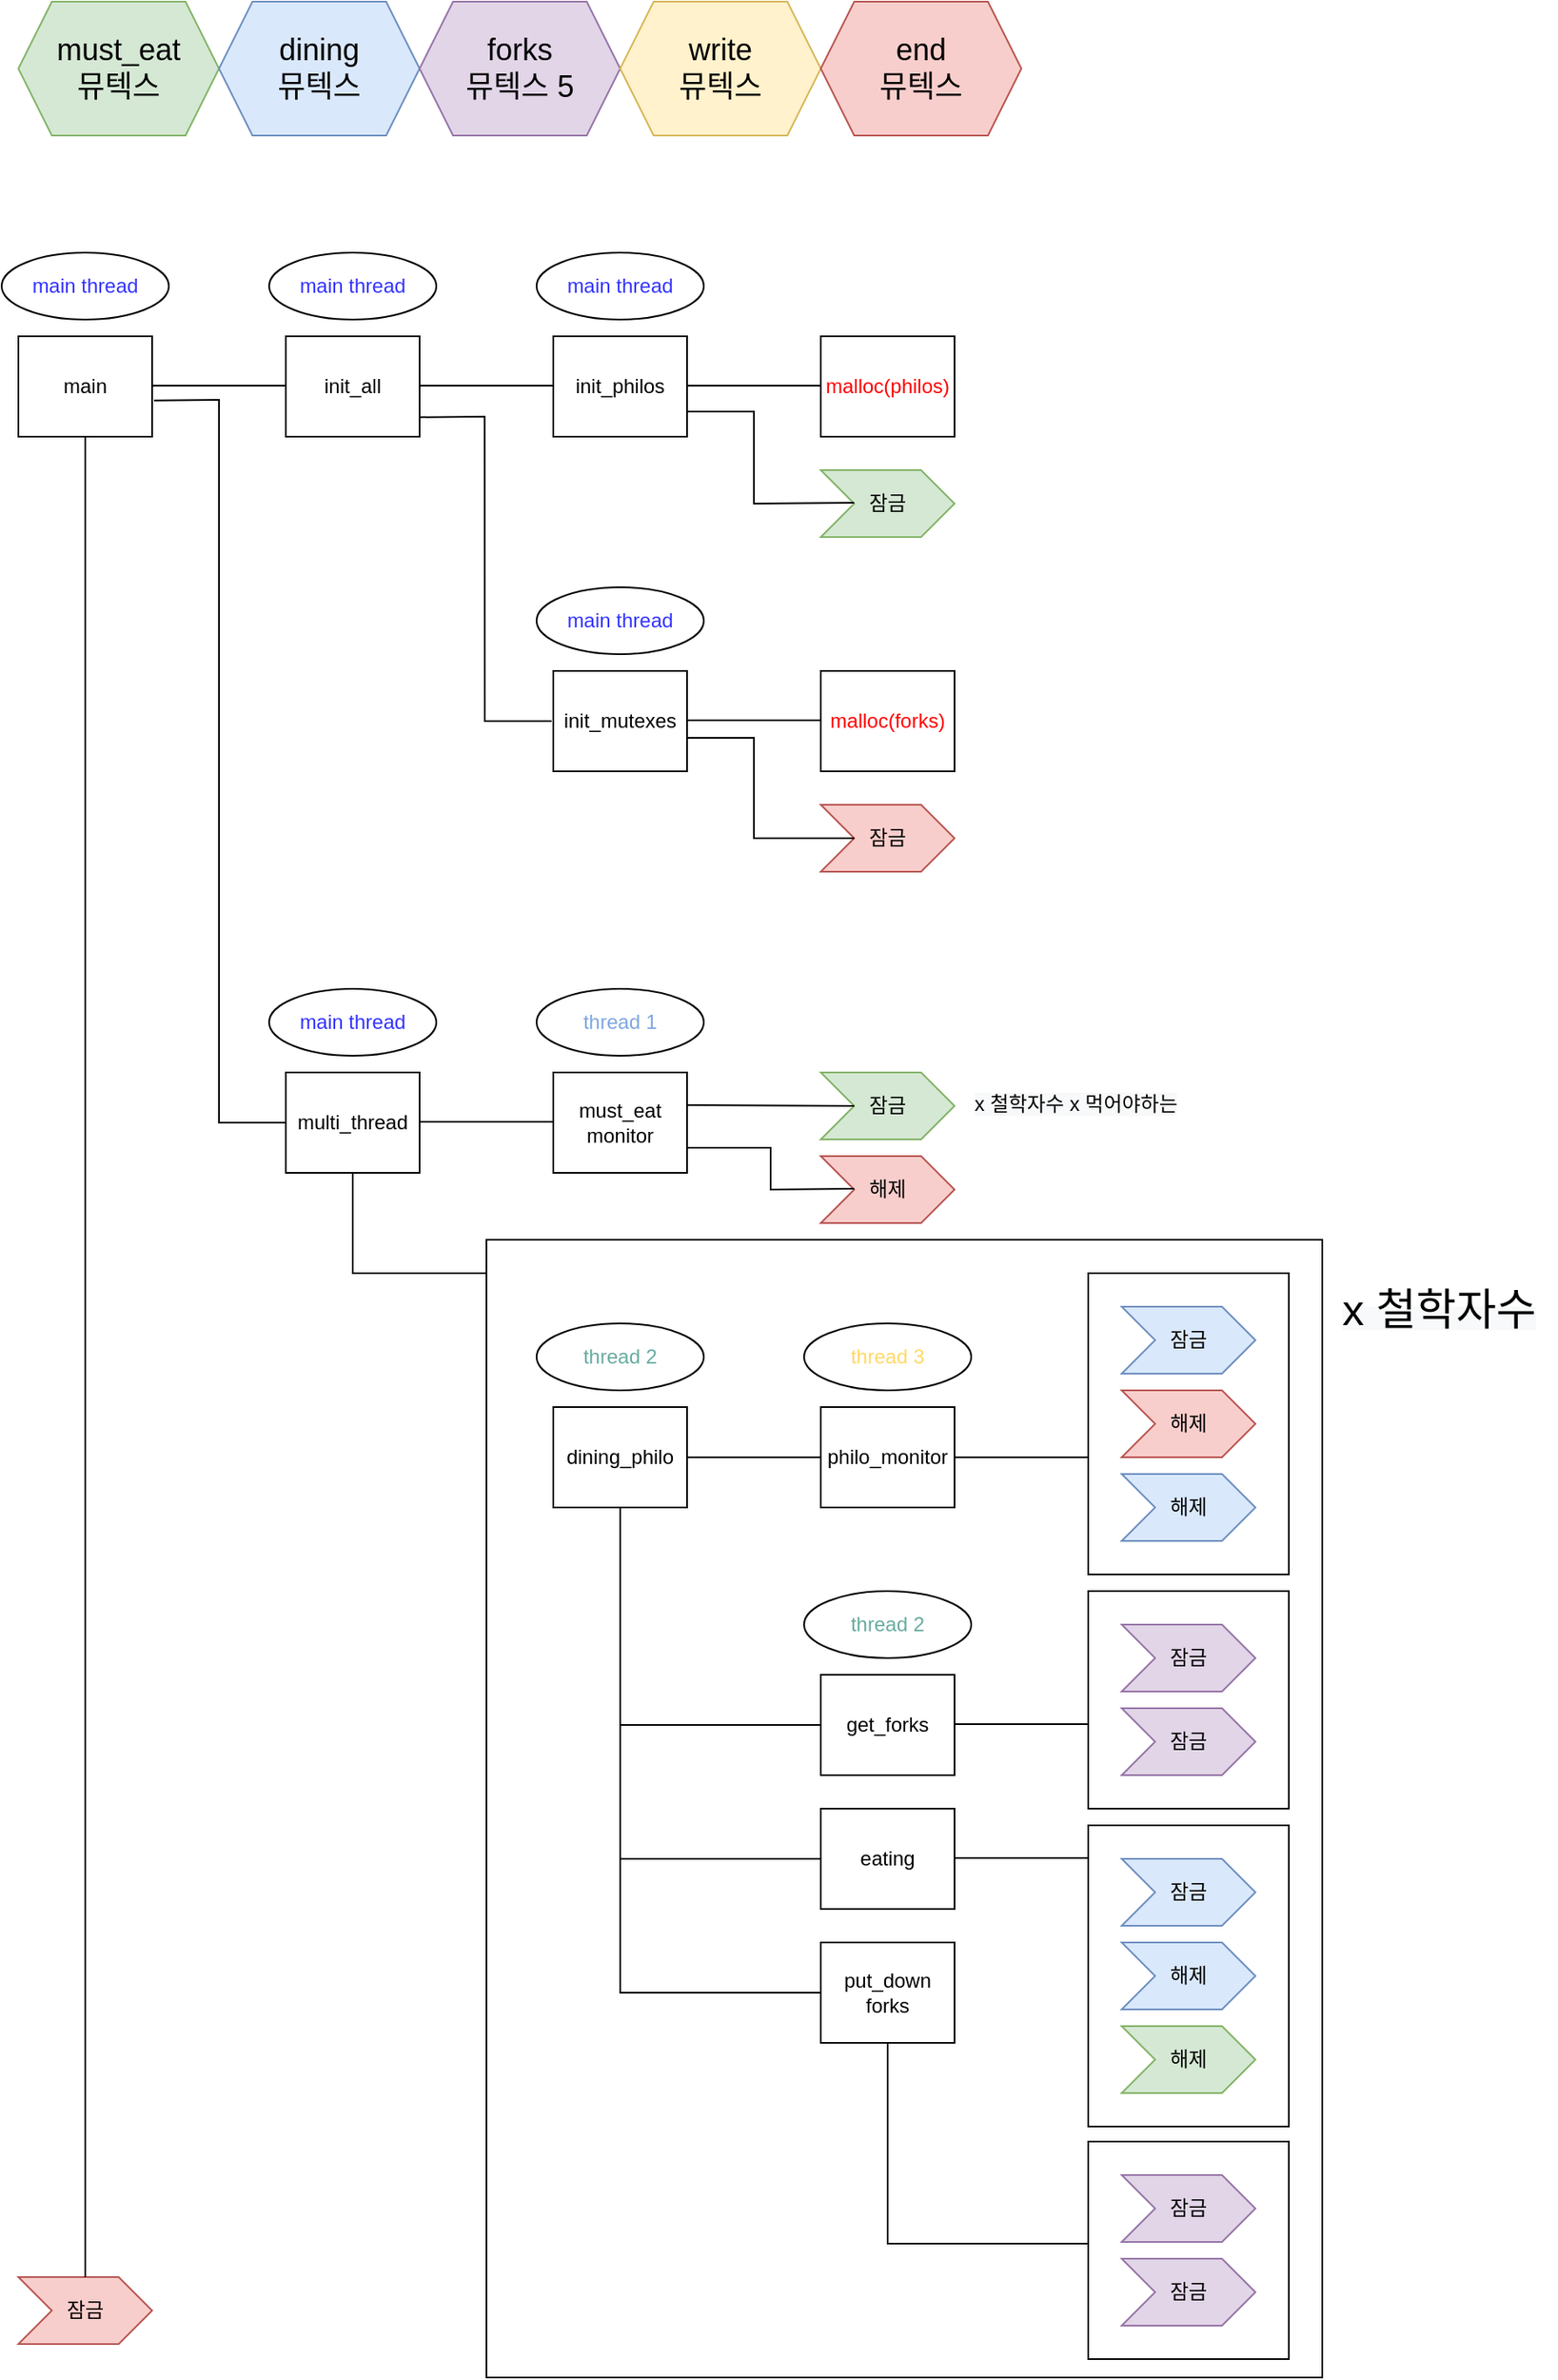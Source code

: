 <mxfile version="15.9.6" type="github">
  <diagram id="h_QSoF91X_vydStyci-p" name="Page-1">
    <mxGraphModel dx="1639" dy="1901" grid="1" gridSize="10" guides="1" tooltips="1" connect="1" arrows="1" fold="1" page="1" pageScale="1" pageWidth="827" pageHeight="1169" math="0" shadow="0">
      <root>
        <mxCell id="0" />
        <mxCell id="1" parent="0" />
        <mxCell id="Q4rYyooRw7urS4sZpZTU-62" value="" style="rounded=0;whiteSpace=wrap;html=1;fontSize=12;fontColor=#000000;" vertex="1" parent="1">
          <mxGeometry x="360" y="660" width="500" height="680" as="geometry" />
        </mxCell>
        <mxCell id="Q4rYyooRw7urS4sZpZTU-45" value="" style="rounded=0;whiteSpace=wrap;html=1;fontSize=18;fontColor=#FFD966;" vertex="1" parent="1">
          <mxGeometry x="720" y="870" width="120" height="130" as="geometry" />
        </mxCell>
        <mxCell id="Q4rYyooRw7urS4sZpZTU-1" value="main" style="rounded=0;whiteSpace=wrap;html=1;" vertex="1" parent="1">
          <mxGeometry x="80" y="120" width="80" height="60" as="geometry" />
        </mxCell>
        <mxCell id="Q4rYyooRw7urS4sZpZTU-2" value="&lt;font style=&quot;font-size: 18px&quot;&gt;must_eat&lt;br&gt;뮤텍스&lt;/font&gt;" style="shape=hexagon;perimeter=hexagonPerimeter2;whiteSpace=wrap;html=1;fixedSize=1;fillColor=#d5e8d4;strokeColor=#82b366;" vertex="1" parent="1">
          <mxGeometry x="80" y="-80" width="120" height="80" as="geometry" />
        </mxCell>
        <mxCell id="Q4rYyooRw7urS4sZpZTU-3" value="&lt;font color=&quot;#3333ff&quot;&gt;main thread&lt;/font&gt;" style="ellipse;whiteSpace=wrap;html=1;" vertex="1" parent="1">
          <mxGeometry x="70" y="70" width="100" height="40" as="geometry" />
        </mxCell>
        <mxCell id="Q4rYyooRw7urS4sZpZTU-4" value="init_all" style="rounded=0;whiteSpace=wrap;html=1;" vertex="1" parent="1">
          <mxGeometry x="240" y="120" width="80" height="60" as="geometry" />
        </mxCell>
        <mxCell id="Q4rYyooRw7urS4sZpZTU-5" value="init_philos" style="rounded=0;whiteSpace=wrap;html=1;" vertex="1" parent="1">
          <mxGeometry x="400" y="120" width="80" height="60" as="geometry" />
        </mxCell>
        <mxCell id="Q4rYyooRw7urS4sZpZTU-6" value="init_mutexes" style="rounded=0;whiteSpace=wrap;html=1;" vertex="1" parent="1">
          <mxGeometry x="400" y="320" width="80" height="60" as="geometry" />
        </mxCell>
        <mxCell id="Q4rYyooRw7urS4sZpZTU-7" value="multi_thread" style="rounded=0;whiteSpace=wrap;html=1;" vertex="1" parent="1">
          <mxGeometry x="240" y="560" width="80" height="60" as="geometry" />
        </mxCell>
        <mxCell id="Q4rYyooRw7urS4sZpZTU-9" value="잠금" style="shape=step;perimeter=stepPerimeter;whiteSpace=wrap;html=1;fixedSize=1;fillColor=#d5e8d4;strokeColor=#82b366;" vertex="1" parent="1">
          <mxGeometry x="560" y="200" width="80" height="40" as="geometry" />
        </mxCell>
        <mxCell id="Q4rYyooRw7urS4sZpZTU-11" value="&lt;font color=&quot;#3333ff&quot;&gt;main thread&lt;/font&gt;" style="ellipse;whiteSpace=wrap;html=1;" vertex="1" parent="1">
          <mxGeometry x="230" y="70" width="100" height="40" as="geometry" />
        </mxCell>
        <mxCell id="Q4rYyooRw7urS4sZpZTU-12" value="&lt;font color=&quot;#3333ff&quot;&gt;main thread&lt;/font&gt;" style="ellipse;whiteSpace=wrap;html=1;" vertex="1" parent="1">
          <mxGeometry x="230" y="510" width="100" height="40" as="geometry" />
        </mxCell>
        <mxCell id="Q4rYyooRw7urS4sZpZTU-13" value="&lt;font color=&quot;#ff0000&quot;&gt;malloc(philos)&lt;/font&gt;" style="rounded=0;whiteSpace=wrap;html=1;" vertex="1" parent="1">
          <mxGeometry x="560" y="120" width="80" height="60" as="geometry" />
        </mxCell>
        <mxCell id="Q4rYyooRw7urS4sZpZTU-14" value="&lt;font style=&quot;font-size: 18px&quot;&gt;dining&lt;br&gt;뮤텍스&lt;/font&gt;" style="shape=hexagon;perimeter=hexagonPerimeter2;whiteSpace=wrap;html=1;fixedSize=1;fillColor=#dae8fc;strokeColor=#6c8ebf;" vertex="1" parent="1">
          <mxGeometry x="200" y="-80" width="120" height="80" as="geometry" />
        </mxCell>
        <mxCell id="Q4rYyooRw7urS4sZpZTU-15" value="&lt;font style=&quot;font-size: 18px&quot;&gt;forks&lt;br&gt;뮤텍스 5&lt;/font&gt;" style="shape=hexagon;perimeter=hexagonPerimeter2;whiteSpace=wrap;html=1;fixedSize=1;fillColor=#e1d5e7;strokeColor=#9673a6;" vertex="1" parent="1">
          <mxGeometry x="320" y="-80" width="120" height="80" as="geometry" />
        </mxCell>
        <mxCell id="Q4rYyooRw7urS4sZpZTU-16" value="&lt;font style=&quot;font-size: 18px&quot;&gt;write&lt;br&gt;뮤텍스&lt;/font&gt;" style="shape=hexagon;perimeter=hexagonPerimeter2;whiteSpace=wrap;html=1;fixedSize=1;fillColor=#fff2cc;strokeColor=#d6b656;" vertex="1" parent="1">
          <mxGeometry x="440" y="-80" width="120" height="80" as="geometry" />
        </mxCell>
        <mxCell id="Q4rYyooRw7urS4sZpZTU-17" value="&lt;font style=&quot;font-size: 18px&quot;&gt;end&lt;br&gt;뮤텍스&lt;/font&gt;" style="shape=hexagon;perimeter=hexagonPerimeter2;whiteSpace=wrap;html=1;fixedSize=1;fillColor=#f8cecc;strokeColor=#b85450;" vertex="1" parent="1">
          <mxGeometry x="560" y="-80" width="120" height="80" as="geometry" />
        </mxCell>
        <mxCell id="Q4rYyooRw7urS4sZpZTU-18" value="&lt;font color=&quot;#3333ff&quot;&gt;main thread&lt;/font&gt;" style="ellipse;whiteSpace=wrap;html=1;" vertex="1" parent="1">
          <mxGeometry x="390" y="70" width="100" height="40" as="geometry" />
        </mxCell>
        <mxCell id="Q4rYyooRw7urS4sZpZTU-19" value="&lt;font color=&quot;#3333ff&quot;&gt;main thread&lt;/font&gt;" style="ellipse;whiteSpace=wrap;html=1;" vertex="1" parent="1">
          <mxGeometry x="390" y="270" width="100" height="40" as="geometry" />
        </mxCell>
        <mxCell id="Q4rYyooRw7urS4sZpZTU-20" value="&lt;font color=&quot;#ff0000&quot;&gt;malloc(forks)&lt;/font&gt;" style="rounded=0;whiteSpace=wrap;html=1;" vertex="1" parent="1">
          <mxGeometry x="560" y="320" width="80" height="60" as="geometry" />
        </mxCell>
        <mxCell id="Q4rYyooRw7urS4sZpZTU-21" value="잠금" style="shape=step;perimeter=stepPerimeter;whiteSpace=wrap;html=1;fixedSize=1;fillColor=#f8cecc;strokeColor=#b85450;" vertex="1" parent="1">
          <mxGeometry x="560" y="400" width="80" height="40" as="geometry" />
        </mxCell>
        <mxCell id="Q4rYyooRw7urS4sZpZTU-22" value="must_eat&lt;br&gt;monitor" style="rounded=0;whiteSpace=wrap;html=1;" vertex="1" parent="1">
          <mxGeometry x="400" y="560" width="80" height="60" as="geometry" />
        </mxCell>
        <mxCell id="Q4rYyooRw7urS4sZpZTU-23" value="&lt;font color=&quot;#7ea6e0&quot;&gt;thread 1&lt;/font&gt;" style="ellipse;whiteSpace=wrap;html=1;" vertex="1" parent="1">
          <mxGeometry x="390" y="510" width="100" height="40" as="geometry" />
        </mxCell>
        <mxCell id="Q4rYyooRw7urS4sZpZTU-25" value="잠금" style="shape=step;perimeter=stepPerimeter;whiteSpace=wrap;html=1;fixedSize=1;fillColor=#d5e8d4;strokeColor=#82b366;" vertex="1" parent="1">
          <mxGeometry x="560" y="560" width="80" height="40" as="geometry" />
        </mxCell>
        <mxCell id="Q4rYyooRw7urS4sZpZTU-26" value="해제" style="shape=step;perimeter=stepPerimeter;whiteSpace=wrap;html=1;fixedSize=1;fillColor=#f8cecc;strokeColor=#b85450;" vertex="1" parent="1">
          <mxGeometry x="560" y="610" width="80" height="40" as="geometry" />
        </mxCell>
        <mxCell id="Q4rYyooRw7urS4sZpZTU-27" value="dining_philo" style="rounded=0;whiteSpace=wrap;html=1;" vertex="1" parent="1">
          <mxGeometry x="400" y="760" width="80" height="60" as="geometry" />
        </mxCell>
        <mxCell id="Q4rYyooRw7urS4sZpZTU-28" value="&lt;font color=&quot;#67ab9f&quot;&gt;thread 2&lt;/font&gt;" style="ellipse;whiteSpace=wrap;html=1;" vertex="1" parent="1">
          <mxGeometry x="390" y="710" width="100" height="40" as="geometry" />
        </mxCell>
        <mxCell id="Q4rYyooRw7urS4sZpZTU-29" value="philo_monitor" style="rounded=0;whiteSpace=wrap;html=1;" vertex="1" parent="1">
          <mxGeometry x="560" y="760" width="80" height="60" as="geometry" />
        </mxCell>
        <mxCell id="Q4rYyooRw7urS4sZpZTU-30" value="&lt;font color=&quot;#ffd966&quot;&gt;thread 3&lt;/font&gt;" style="ellipse;whiteSpace=wrap;html=1;" vertex="1" parent="1">
          <mxGeometry x="550" y="710" width="100" height="40" as="geometry" />
        </mxCell>
        <mxCell id="Q4rYyooRw7urS4sZpZTU-31" value="get_forks" style="rounded=0;whiteSpace=wrap;html=1;" vertex="1" parent="1">
          <mxGeometry x="560" y="920" width="80" height="60" as="geometry" />
        </mxCell>
        <mxCell id="Q4rYyooRw7urS4sZpZTU-32" value="eating" style="rounded=0;whiteSpace=wrap;html=1;" vertex="1" parent="1">
          <mxGeometry x="560" y="1000" width="80" height="60" as="geometry" />
        </mxCell>
        <mxCell id="Q4rYyooRw7urS4sZpZTU-39" value="" style="rounded=0;whiteSpace=wrap;html=1;fontSize=18;fontColor=#FFD966;" vertex="1" parent="1">
          <mxGeometry x="720" y="680" width="120" height="180" as="geometry" />
        </mxCell>
        <mxCell id="Q4rYyooRw7urS4sZpZTU-34" value="잠금" style="shape=step;perimeter=stepPerimeter;whiteSpace=wrap;html=1;fixedSize=1;fillColor=#dae8fc;strokeColor=#6c8ebf;" vertex="1" parent="1">
          <mxGeometry x="740" y="700" width="80" height="40" as="geometry" />
        </mxCell>
        <mxCell id="Q4rYyooRw7urS4sZpZTU-35" value="해제" style="shape=step;perimeter=stepPerimeter;whiteSpace=wrap;html=1;fixedSize=1;fillColor=#f8cecc;strokeColor=#b85450;" vertex="1" parent="1">
          <mxGeometry x="740" y="750" width="80" height="40" as="geometry" />
        </mxCell>
        <mxCell id="Q4rYyooRw7urS4sZpZTU-36" value="해제" style="shape=step;perimeter=stepPerimeter;whiteSpace=wrap;html=1;fixedSize=1;fillColor=#dae8fc;strokeColor=#6c8ebf;" vertex="1" parent="1">
          <mxGeometry x="740" y="800" width="80" height="40" as="geometry" />
        </mxCell>
        <mxCell id="Q4rYyooRw7urS4sZpZTU-41" value="put_down&lt;br&gt;forks" style="rounded=0;whiteSpace=wrap;html=1;" vertex="1" parent="1">
          <mxGeometry x="560" y="1080" width="80" height="60" as="geometry" />
        </mxCell>
        <mxCell id="Q4rYyooRw7urS4sZpZTU-42" value="&lt;font color=&quot;#67ab9f&quot;&gt;thread 2&lt;/font&gt;" style="ellipse;whiteSpace=wrap;html=1;" vertex="1" parent="1">
          <mxGeometry x="550" y="870" width="100" height="40" as="geometry" />
        </mxCell>
        <mxCell id="Q4rYyooRw7urS4sZpZTU-43" value="잠금" style="shape=step;perimeter=stepPerimeter;whiteSpace=wrap;html=1;fixedSize=1;fillColor=#e1d5e7;strokeColor=#9673a6;" vertex="1" parent="1">
          <mxGeometry x="740" y="890" width="80" height="40" as="geometry" />
        </mxCell>
        <mxCell id="Q4rYyooRw7urS4sZpZTU-44" value="잠금" style="shape=step;perimeter=stepPerimeter;whiteSpace=wrap;html=1;fixedSize=1;fillColor=#e1d5e7;strokeColor=#9673a6;" vertex="1" parent="1">
          <mxGeometry x="740" y="940" width="80" height="40" as="geometry" />
        </mxCell>
        <mxCell id="Q4rYyooRw7urS4sZpZTU-47" value="" style="rounded=0;whiteSpace=wrap;html=1;fontSize=18;fontColor=#FFD966;" vertex="1" parent="1">
          <mxGeometry x="720" y="1010" width="120" height="180" as="geometry" />
        </mxCell>
        <mxCell id="Q4rYyooRw7urS4sZpZTU-48" value="잠금" style="shape=step;perimeter=stepPerimeter;whiteSpace=wrap;html=1;fixedSize=1;fillColor=#dae8fc;strokeColor=#6c8ebf;" vertex="1" parent="1">
          <mxGeometry x="740" y="1030" width="80" height="40" as="geometry" />
        </mxCell>
        <mxCell id="Q4rYyooRw7urS4sZpZTU-49" value="해제" style="shape=step;perimeter=stepPerimeter;whiteSpace=wrap;html=1;fixedSize=1;fillColor=#dae8fc;strokeColor=#6c8ebf;" vertex="1" parent="1">
          <mxGeometry x="740" y="1080" width="80" height="40" as="geometry" />
        </mxCell>
        <mxCell id="Q4rYyooRw7urS4sZpZTU-50" value="해제" style="shape=step;perimeter=stepPerimeter;whiteSpace=wrap;html=1;fixedSize=1;fillColor=#d5e8d4;strokeColor=#82b366;" vertex="1" parent="1">
          <mxGeometry x="740" y="1130" width="80" height="40" as="geometry" />
        </mxCell>
        <mxCell id="Q4rYyooRw7urS4sZpZTU-51" value="&lt;meta charset=&quot;utf-8&quot;&gt;&lt;span style=&quot;color: rgb(0, 0, 0); font-family: helvetica; font-size: 12px; font-style: normal; font-weight: 400; letter-spacing: normal; text-align: center; text-indent: 0px; text-transform: none; word-spacing: 0px; background-color: rgb(248, 249, 250); display: inline; float: none;&quot;&gt;x 철학자수 x 먹어야하는&lt;/span&gt;" style="text;whiteSpace=wrap;html=1;fontSize=12;fontColor=#000000;" vertex="1" parent="1">
          <mxGeometry x="650" y="565" width="140" height="30" as="geometry" />
        </mxCell>
        <mxCell id="Q4rYyooRw7urS4sZpZTU-52" value="" style="rounded=0;whiteSpace=wrap;html=1;fontSize=18;fontColor=#FFD966;" vertex="1" parent="1">
          <mxGeometry x="720" y="1199" width="120" height="130" as="geometry" />
        </mxCell>
        <mxCell id="Q4rYyooRw7urS4sZpZTU-53" value="잠금" style="shape=step;perimeter=stepPerimeter;whiteSpace=wrap;html=1;fixedSize=1;fillColor=#e1d5e7;strokeColor=#9673a6;" vertex="1" parent="1">
          <mxGeometry x="740" y="1219" width="80" height="40" as="geometry" />
        </mxCell>
        <mxCell id="Q4rYyooRw7urS4sZpZTU-54" value="잠금" style="shape=step;perimeter=stepPerimeter;whiteSpace=wrap;html=1;fixedSize=1;fillColor=#e1d5e7;strokeColor=#9673a6;" vertex="1" parent="1">
          <mxGeometry x="740" y="1269" width="80" height="40" as="geometry" />
        </mxCell>
        <mxCell id="Q4rYyooRw7urS4sZpZTU-55" value="잠금" style="shape=step;perimeter=stepPerimeter;whiteSpace=wrap;html=1;fixedSize=1;fillColor=#f8cecc;strokeColor=#b85450;" vertex="1" parent="1">
          <mxGeometry x="80" y="1280" width="80" height="40" as="geometry" />
        </mxCell>
        <mxCell id="Q4rYyooRw7urS4sZpZTU-56" value="" style="endArrow=none;html=1;rounded=0;fontSize=12;fontColor=#000000;entryX=0.5;entryY=1;entryDx=0;entryDy=0;" edge="1" parent="1" target="Q4rYyooRw7urS4sZpZTU-1">
          <mxGeometry width="50" height="50" relative="1" as="geometry">
            <mxPoint x="120" y="1280" as="sourcePoint" />
            <mxPoint x="160" y="280" as="targetPoint" />
          </mxGeometry>
        </mxCell>
        <mxCell id="Q4rYyooRw7urS4sZpZTU-57" value="" style="endArrow=none;html=1;rounded=0;fontSize=12;fontColor=#000000;" edge="1" parent="1">
          <mxGeometry width="50" height="50" relative="1" as="geometry">
            <mxPoint x="160" y="149.5" as="sourcePoint" />
            <mxPoint x="240" y="149.5" as="targetPoint" />
          </mxGeometry>
        </mxCell>
        <mxCell id="Q4rYyooRw7urS4sZpZTU-58" value="" style="endArrow=none;html=1;rounded=0;fontSize=12;fontColor=#000000;" edge="1" parent="1">
          <mxGeometry width="50" height="50" relative="1" as="geometry">
            <mxPoint x="320" y="149.5" as="sourcePoint" />
            <mxPoint x="400" y="149.5" as="targetPoint" />
          </mxGeometry>
        </mxCell>
        <mxCell id="Q4rYyooRw7urS4sZpZTU-59" value="" style="endArrow=none;html=1;rounded=0;fontSize=12;fontColor=#000000;" edge="1" parent="1">
          <mxGeometry width="50" height="50" relative="1" as="geometry">
            <mxPoint x="480" y="149.5" as="sourcePoint" />
            <mxPoint x="560" y="149.5" as="targetPoint" />
          </mxGeometry>
        </mxCell>
        <mxCell id="Q4rYyooRw7urS4sZpZTU-60" value="" style="endArrow=none;html=1;rounded=0;fontSize=12;fontColor=#000000;exitX=1;exitY=0.75;exitDx=0;exitDy=0;" edge="1" parent="1" source="Q4rYyooRw7urS4sZpZTU-5">
          <mxGeometry width="50" height="50" relative="1" as="geometry">
            <mxPoint x="500" y="219.5" as="sourcePoint" />
            <mxPoint x="580" y="219.5" as="targetPoint" />
            <Array as="points">
              <mxPoint x="520" y="165" />
              <mxPoint x="520" y="220" />
            </Array>
          </mxGeometry>
        </mxCell>
        <mxCell id="Q4rYyooRw7urS4sZpZTU-61" value="" style="endArrow=none;html=1;rounded=0;fontSize=12;fontColor=#000000;exitX=1.014;exitY=0.639;exitDx=0;exitDy=0;exitPerimeter=0;entryX=0;entryY=0.5;entryDx=0;entryDy=0;" edge="1" parent="1" source="Q4rYyooRw7urS4sZpZTU-1" target="Q4rYyooRw7urS4sZpZTU-7">
          <mxGeometry width="50" height="50" relative="1" as="geometry">
            <mxPoint x="270" y="310" as="sourcePoint" />
            <mxPoint x="350" y="310" as="targetPoint" />
            <Array as="points">
              <mxPoint x="200" y="158" />
              <mxPoint x="200" y="590" />
            </Array>
          </mxGeometry>
        </mxCell>
        <mxCell id="Q4rYyooRw7urS4sZpZTU-63" value="&lt;span style=&quot;color: rgb(0 , 0 , 0) ; font-family: &amp;#34;helvetica&amp;#34; ; font-style: normal ; font-weight: 400 ; letter-spacing: normal ; text-align: center ; text-indent: 0px ; text-transform: none ; word-spacing: 0px ; background-color: rgb(248 , 249 , 250) ; display: inline ; float: none&quot;&gt;&lt;font style=&quot;font-size: 26px&quot;&gt;x 철학자수&lt;/font&gt;&lt;/span&gt;" style="text;whiteSpace=wrap;html=1;fontSize=12;fontColor=#000000;" vertex="1" parent="1">
          <mxGeometry x="870" y="680" width="130" height="40" as="geometry" />
        </mxCell>
        <mxCell id="Q4rYyooRw7urS4sZpZTU-64" value="" style="endArrow=none;html=1;rounded=0;fontSize=12;fontColor=#000000;" edge="1" parent="1">
          <mxGeometry width="50" height="50" relative="1" as="geometry">
            <mxPoint x="320" y="589.5" as="sourcePoint" />
            <mxPoint x="400" y="589.5" as="targetPoint" />
          </mxGeometry>
        </mxCell>
        <mxCell id="Q4rYyooRw7urS4sZpZTU-65" value="" style="endArrow=none;html=1;rounded=0;fontSize=12;fontColor=#000000;entryX=0;entryY=0.5;entryDx=0;entryDy=0;" edge="1" parent="1" target="Q4rYyooRw7urS4sZpZTU-25">
          <mxGeometry width="50" height="50" relative="1" as="geometry">
            <mxPoint x="480" y="579.5" as="sourcePoint" />
            <mxPoint x="560" y="579.5" as="targetPoint" />
          </mxGeometry>
        </mxCell>
        <mxCell id="Q4rYyooRw7urS4sZpZTU-66" value="" style="endArrow=none;html=1;rounded=0;fontSize=12;fontColor=#000000;exitX=1;exitY=0.75;exitDx=0;exitDy=0;" edge="1" parent="1" source="Q4rYyooRw7urS4sZpZTU-22">
          <mxGeometry width="50" height="50" relative="1" as="geometry">
            <mxPoint x="500" y="629.5" as="sourcePoint" />
            <mxPoint x="580" y="629.5" as="targetPoint" />
            <Array as="points">
              <mxPoint x="530" y="605" />
              <mxPoint x="530" y="630" />
            </Array>
          </mxGeometry>
        </mxCell>
        <mxCell id="Q4rYyooRw7urS4sZpZTU-67" value="" style="endArrow=none;html=1;rounded=0;fontSize=12;fontColor=#000000;exitX=0.5;exitY=1;exitDx=0;exitDy=0;" edge="1" parent="1" source="Q4rYyooRw7urS4sZpZTU-7">
          <mxGeometry width="50" height="50" relative="1" as="geometry">
            <mxPoint x="280" y="680" as="sourcePoint" />
            <mxPoint x="360" y="680" as="targetPoint" />
            <Array as="points">
              <mxPoint x="280" y="680" />
            </Array>
          </mxGeometry>
        </mxCell>
        <mxCell id="Q4rYyooRw7urS4sZpZTU-68" value="" style="endArrow=none;html=1;rounded=0;fontSize=12;fontColor=#000000;" edge="1" parent="1">
          <mxGeometry width="50" height="50" relative="1" as="geometry">
            <mxPoint x="480" y="790" as="sourcePoint" />
            <mxPoint x="560" y="790" as="targetPoint" />
          </mxGeometry>
        </mxCell>
        <mxCell id="Q4rYyooRw7urS4sZpZTU-69" value="" style="endArrow=none;html=1;rounded=0;fontSize=12;fontColor=#000000;" edge="1" parent="1">
          <mxGeometry width="50" height="50" relative="1" as="geometry">
            <mxPoint x="640" y="790" as="sourcePoint" />
            <mxPoint x="720" y="790" as="targetPoint" />
          </mxGeometry>
        </mxCell>
        <mxCell id="Q4rYyooRw7urS4sZpZTU-70" value="" style="endArrow=none;html=1;rounded=0;fontSize=12;fontColor=#000000;" edge="1" parent="1">
          <mxGeometry width="50" height="50" relative="1" as="geometry">
            <mxPoint x="640" y="949.5" as="sourcePoint" />
            <mxPoint x="720" y="949.5" as="targetPoint" />
          </mxGeometry>
        </mxCell>
        <mxCell id="Q4rYyooRw7urS4sZpZTU-71" value="" style="endArrow=none;html=1;rounded=0;fontSize=12;fontColor=#000000;" edge="1" parent="1">
          <mxGeometry width="50" height="50" relative="1" as="geometry">
            <mxPoint x="640" y="1029.5" as="sourcePoint" />
            <mxPoint x="720" y="1029.5" as="targetPoint" />
          </mxGeometry>
        </mxCell>
        <mxCell id="Q4rYyooRw7urS4sZpZTU-72" value="" style="endArrow=none;html=1;rounded=0;fontSize=12;fontColor=#000000;" edge="1" parent="1">
          <mxGeometry width="50" height="50" relative="1" as="geometry">
            <mxPoint x="600" y="1140" as="sourcePoint" />
            <mxPoint x="720" y="1260" as="targetPoint" />
            <Array as="points">
              <mxPoint x="600" y="1260" />
            </Array>
          </mxGeometry>
        </mxCell>
        <mxCell id="Q4rYyooRw7urS4sZpZTU-73" value="" style="endArrow=none;html=1;rounded=0;fontSize=12;fontColor=#000000;entryX=0;entryY=0.5;entryDx=0;entryDy=0;exitX=0.5;exitY=1;exitDx=0;exitDy=0;" edge="1" parent="1" source="Q4rYyooRw7urS4sZpZTU-27" target="Q4rYyooRw7urS4sZpZTU-31">
          <mxGeometry width="50" height="50" relative="1" as="geometry">
            <mxPoint x="430" y="820" as="sourcePoint" />
            <mxPoint x="550" y="940" as="targetPoint" />
            <Array as="points">
              <mxPoint x="440" y="950" />
            </Array>
          </mxGeometry>
        </mxCell>
        <mxCell id="Q4rYyooRw7urS4sZpZTU-74" value="" style="endArrow=none;html=1;rounded=0;fontSize=12;fontColor=#000000;" edge="1" parent="1">
          <mxGeometry width="50" height="50" relative="1" as="geometry">
            <mxPoint x="440" y="950" as="sourcePoint" />
            <mxPoint x="560" y="1030" as="targetPoint" />
            <Array as="points">
              <mxPoint x="440" y="1030" />
            </Array>
          </mxGeometry>
        </mxCell>
        <mxCell id="Q4rYyooRw7urS4sZpZTU-76" value="" style="endArrow=none;html=1;rounded=0;fontSize=12;fontColor=#000000;" edge="1" parent="1">
          <mxGeometry width="50" height="50" relative="1" as="geometry">
            <mxPoint x="440" y="1030" as="sourcePoint" />
            <mxPoint x="560" y="1110" as="targetPoint" />
            <Array as="points">
              <mxPoint x="440" y="1110" />
            </Array>
          </mxGeometry>
        </mxCell>
        <mxCell id="Q4rYyooRw7urS4sZpZTU-77" value="" style="endArrow=none;html=1;rounded=0;fontSize=12;fontColor=#000000;" edge="1" parent="1">
          <mxGeometry width="50" height="50" relative="1" as="geometry">
            <mxPoint x="480" y="349.5" as="sourcePoint" />
            <mxPoint x="560" y="349.5" as="targetPoint" />
          </mxGeometry>
        </mxCell>
        <mxCell id="Q4rYyooRw7urS4sZpZTU-78" value="" style="endArrow=none;html=1;rounded=0;fontSize=12;fontColor=#000000;exitX=1.014;exitY=0.639;exitDx=0;exitDy=0;exitPerimeter=0;" edge="1" parent="1">
          <mxGeometry width="50" height="50" relative="1" as="geometry">
            <mxPoint x="320.0" y="168.34" as="sourcePoint" />
            <mxPoint x="399" y="350" as="targetPoint" />
            <Array as="points">
              <mxPoint x="358.88" y="168" />
              <mxPoint x="359" y="350" />
            </Array>
          </mxGeometry>
        </mxCell>
        <mxCell id="Q4rYyooRw7urS4sZpZTU-79" value="" style="endArrow=none;html=1;rounded=0;fontSize=12;fontColor=#000000;exitX=1;exitY=0.75;exitDx=0;exitDy=0;entryX=0;entryY=0.5;entryDx=0;entryDy=0;" edge="1" parent="1" target="Q4rYyooRw7urS4sZpZTU-21">
          <mxGeometry width="50" height="50" relative="1" as="geometry">
            <mxPoint x="480" y="360" as="sourcePoint" />
            <mxPoint x="580" y="414.5" as="targetPoint" />
            <Array as="points">
              <mxPoint x="520" y="360" />
              <mxPoint x="520" y="420" />
            </Array>
          </mxGeometry>
        </mxCell>
      </root>
    </mxGraphModel>
  </diagram>
</mxfile>
